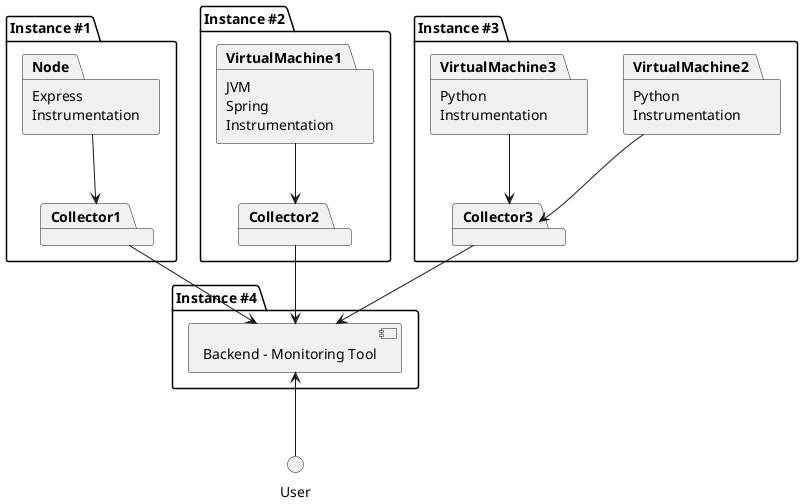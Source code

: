 @startuml

'right to left direction
top to bottom direction

package "Instance #1" {

  package Node [
    Express
    Instrumentation
  ]

  package Collector1 [
  ]

  [Node] -d-> [Collector1]
}


package "Instance #2" {

  package VirtualMachine1 [
    JVM
    Spring
    Instrumentation
  ]

  package Collector2 [
  ]

  [VirtualMachine1] -d-> [Collector2]
}


package "Instance #3" {

  package VirtualMachine2 [
    Python
    Instrumentation
  ]

  package VirtualMachine3 [
    Python
    Instrumentation
  ]

  package Collector3 [
  ]

  [VirtualMachine2] -d-> [Collector3]
  [VirtualMachine3] -d-> [Collector3]
}


package "Instance #4" {
  component "Backend - Monitoring Tool"

  [Collector1] -d-> [Backend - Monitoring Tool]
  [Collector2] -d-> [Backend - Monitoring Tool]
  [Collector3] -d-> [Backend - Monitoring Tool]
}

User -u-> [Backend - Monitoring Tool]


@enduml
